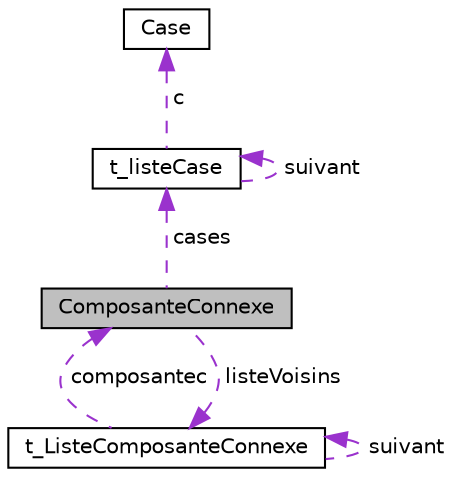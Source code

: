 digraph "ComposanteConnexe"
{
  edge [fontname="Helvetica",fontsize="10",labelfontname="Helvetica",labelfontsize="10"];
  node [fontname="Helvetica",fontsize="10",shape=record];
  Node1 [label="ComposanteConnexe",height=0.2,width=0.4,color="black", fillcolor="grey75", style="filled", fontcolor="black"];
  Node2 -> Node1 [dir="back",color="darkorchid3",fontsize="10",style="dashed",label=" cases" ,fontname="Helvetica"];
  Node2 [label="t_listeCase",height=0.2,width=0.4,color="black", fillcolor="white", style="filled",URL="$structt__liste_case.html"];
  Node2 -> Node2 [dir="back",color="darkorchid3",fontsize="10",style="dashed",label=" suivant" ,fontname="Helvetica"];
  Node3 -> Node2 [dir="back",color="darkorchid3",fontsize="10",style="dashed",label=" c" ,fontname="Helvetica"];
  Node3 [label="Case",height=0.2,width=0.4,color="black", fillcolor="white", style="filled",URL="$struct_case.html",tooltip="Structure de cases. "];
  Node4 -> Node1 [dir="back",color="darkorchid3",fontsize="10",style="dashed",label=" listeVoisins" ,fontname="Helvetica"];
  Node4 [label="t_ListeComposanteConnexe",height=0.2,width=0.4,color="black", fillcolor="white", style="filled",URL="$structt___liste_composante_connexe.html",tooltip="Structure de Liste de pointeurs Composantes connexes. "];
  Node1 -> Node4 [dir="back",color="darkorchid3",fontsize="10",style="dashed",label=" composantec" ,fontname="Helvetica"];
  Node4 -> Node4 [dir="back",color="darkorchid3",fontsize="10",style="dashed",label=" suivant" ,fontname="Helvetica"];
}
